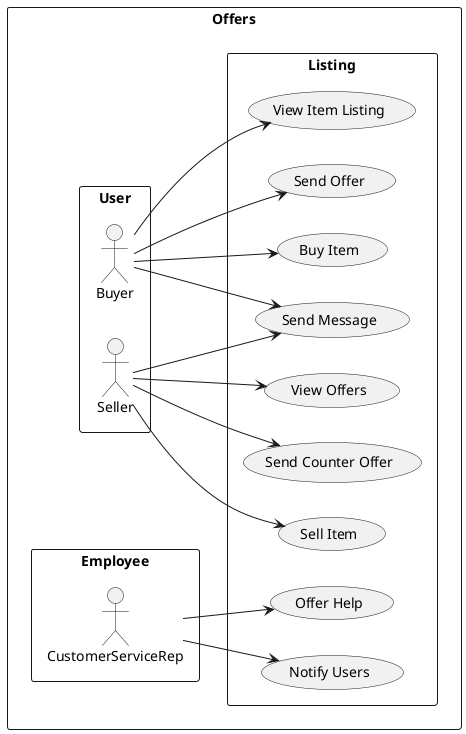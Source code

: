 @startuml
left to right direction
rectangle "Offers"{
    'Creating actors'
    rectangle "User"{
    
        actor Buyer  
        actor Seller
    }

        rectangle "Employee" {

            actor CustomerServiceRep
        }

        
    rectangle "Listing" {

        
        'Use Cases for Seller'
        Seller --> (Sell Item)
        Seller --> (View Offers)
        Seller --> (Send Message)
        Seller --> (Send Counter Offer)


        'Use Cases for Buyers'
        Buyer --> (Send Message)
        Buyer --> (View Item Listing)
        Buyer --> (Send Offer)
        Buyer --> (Buy Item)

        'Use Cases for Customer Service Representative'
        CustomerServiceRep -->  (Notify Users)
        CustomerServiceRep --> (Offer Help)



    }
}
@enduml